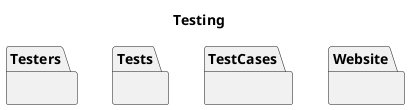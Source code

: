 @startuml
title Testing
package Testers {}
package Tests {}
package TestCases {}
package Website {}

@enduml
